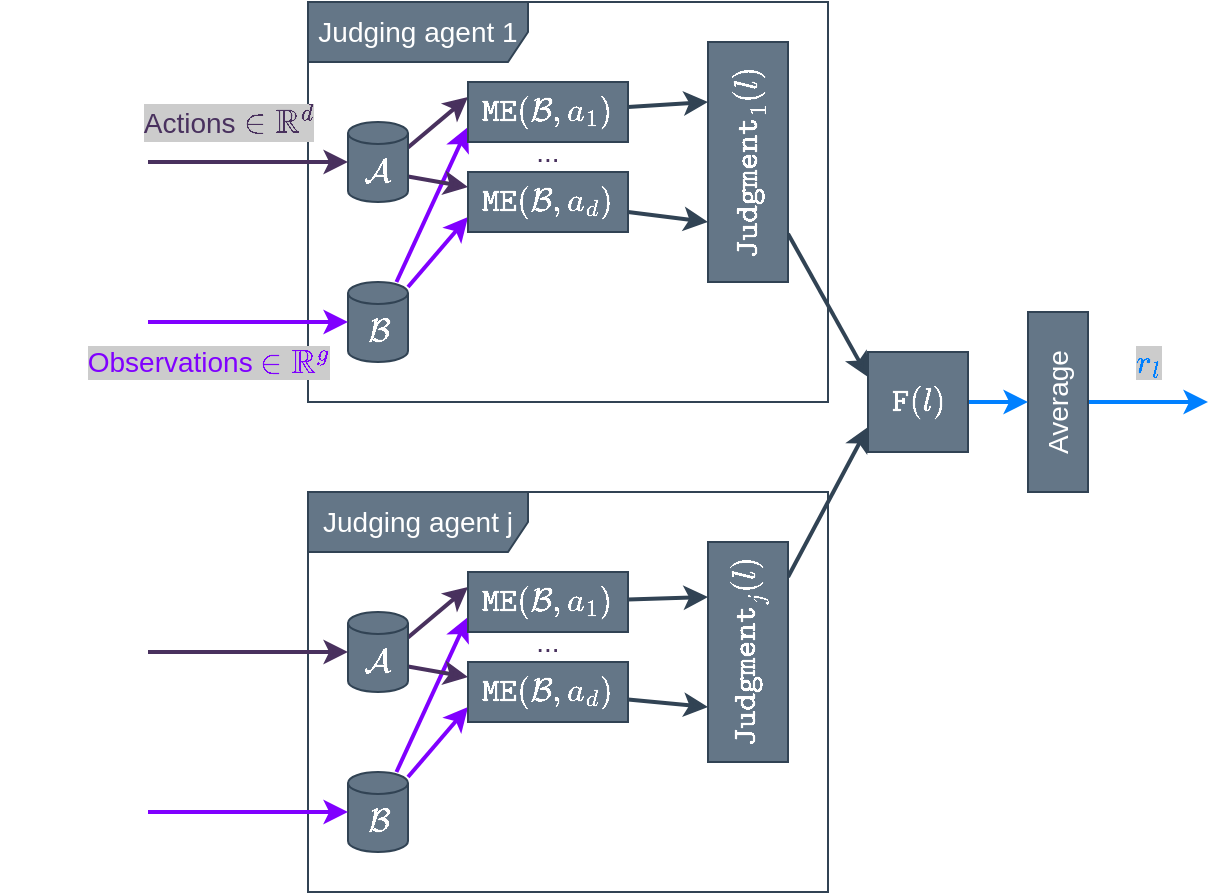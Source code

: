 <mxfile version="15.5.4" type="embed"><diagram id="23iRSUPoRavnBvh4doch" name="Page-1"><mxGraphModel dx="2030" dy="813" grid="1" gridSize="10" guides="1" tooltips="1" connect="1" arrows="1" fold="1" page="1" pageScale="1" pageWidth="827" pageHeight="1169" math="1" shadow="0"><root><mxCell id="0"/><mxCell id="1" parent="0"/><mxCell id="COyzQv1CGVzQHiNkBZlF-1" value="Judging agent 1" style="shape=umlFrame;whiteSpace=wrap;html=1;labelBackgroundColor=none;fontSize=14;fontColor=#ffffff;fillColor=#647687;strokeColor=#314354;width=110;height=30;" parent="1" vertex="1"><mxGeometry x="120" y="240" width="260" height="200" as="geometry"/></mxCell><mxCell id="COyzQv1CGVzQHiNkBZlF-10" style="edgeStyle=none;rounded=0;orthogonalLoop=1;jettySize=auto;html=1;entryX=0;entryY=0.75;entryDx=0;entryDy=0;labelBackgroundColor=#CCCCCC;fontSize=14;fontColor=#49315E;strokeColor=#8000FF;strokeWidth=2;" parent="1" source="COyzQv1CGVzQHiNkBZlF-2" target="COyzQv1CGVzQHiNkBZlF-8" edge="1"><mxGeometry relative="1" as="geometry"/></mxCell><mxCell id="COyzQv1CGVzQHiNkBZlF-11" style="edgeStyle=none;rounded=0;orthogonalLoop=1;jettySize=auto;html=1;entryX=0;entryY=0.75;entryDx=0;entryDy=0;labelBackgroundColor=#CCCCCC;fontSize=14;fontColor=#49315E;strokeColor=#8000FF;strokeWidth=2;" parent="1" source="COyzQv1CGVzQHiNkBZlF-2" target="COyzQv1CGVzQHiNkBZlF-6" edge="1"><mxGeometry relative="1" as="geometry"/></mxCell><mxCell id="COyzQv1CGVzQHiNkBZlF-2" value="\(\mathcal{B}\)" style="shape=cylinder3;whiteSpace=wrap;html=1;boundedLbl=1;backgroundOutline=1;size=5.5;labelBackgroundColor=none;fontSize=14;fontColor=#ffffff;fillColor=#647687;strokeColor=#314354;" parent="1" vertex="1"><mxGeometry x="140" y="380" width="30" height="40" as="geometry"/></mxCell><mxCell id="COyzQv1CGVzQHiNkBZlF-7" style="rounded=0;orthogonalLoop=1;jettySize=auto;html=1;exitX=1;exitY=0;exitDx=0;exitDy=12.75;exitPerimeter=0;entryX=0;entryY=0.25;entryDx=0;entryDy=0;labelBackgroundColor=#CCCCCC;fontSize=14;fontColor=#49315E;strokeColor=#49315E;strokeWidth=2;" parent="1" source="COyzQv1CGVzQHiNkBZlF-3" target="COyzQv1CGVzQHiNkBZlF-6" edge="1"><mxGeometry relative="1" as="geometry"/></mxCell><mxCell id="COyzQv1CGVzQHiNkBZlF-9" style="edgeStyle=none;rounded=0;orthogonalLoop=1;jettySize=auto;html=1;exitX=1;exitY=0;exitDx=0;exitDy=27.25;exitPerimeter=0;entryX=0;entryY=0.25;entryDx=0;entryDy=0;labelBackgroundColor=#CCCCCC;fontSize=14;fontColor=#49315E;strokeColor=#49315E;strokeWidth=2;" parent="1" source="COyzQv1CGVzQHiNkBZlF-3" target="COyzQv1CGVzQHiNkBZlF-8" edge="1"><mxGeometry relative="1" as="geometry"/></mxCell><mxCell id="COyzQv1CGVzQHiNkBZlF-3" value="\(\mathcal{A}\)" style="shape=cylinder3;whiteSpace=wrap;html=1;boundedLbl=1;backgroundOutline=1;size=5.5;labelBackgroundColor=none;fontSize=14;fontColor=#ffffff;fillColor=#647687;strokeColor=#314354;" parent="1" vertex="1"><mxGeometry x="140" y="300" width="30" height="40" as="geometry"/></mxCell><mxCell id="COyzQv1CGVzQHiNkBZlF-4" value="Observations \(\in \mathbb{R}^g\)" style="endArrow=classic;html=1;rounded=1;labelBackgroundColor=#CCCCCC;fontSize=14;fontColor=#8000FF;strokeColor=#8000FF;strokeWidth=2;entryX=0;entryY=0.5;entryDx=0;entryDy=0;entryPerimeter=0;" parent="1" target="COyzQv1CGVzQHiNkBZlF-2" edge="1"><mxGeometry x="-0.4" y="-20" width="50" height="50" relative="1" as="geometry"><mxPoint x="40" y="400" as="sourcePoint"/><mxPoint x="80" y="460" as="targetPoint"/><mxPoint as="offset"/></mxGeometry></mxCell><mxCell id="COyzQv1CGVzQHiNkBZlF-5" value="Actions \(\in \mathbb{R}^d\)" style="endArrow=classic;html=1;rounded=1;labelBackgroundColor=#CCCCCC;fontSize=14;fontColor=#49315E;strokeColor=#49315E;strokeWidth=2;entryX=0;entryY=0.5;entryDx=0;entryDy=0;entryPerimeter=0;" parent="1" target="COyzQv1CGVzQHiNkBZlF-3" edge="1"><mxGeometry x="-0.2" y="20" width="50" height="50" relative="1" as="geometry"><mxPoint x="40" y="320" as="sourcePoint"/><mxPoint x="100" y="150" as="targetPoint"/><mxPoint as="offset"/></mxGeometry></mxCell><mxCell id="COyzQv1CGVzQHiNkBZlF-14" style="edgeStyle=none;rounded=0;orthogonalLoop=1;jettySize=auto;html=1;entryX=0;entryY=0.25;entryDx=0;entryDy=0;labelBackgroundColor=#CCCCCC;fontSize=14;fontColor=#49315E;strokeColor=#314354;strokeWidth=2;fillColor=#647687;" parent="1" source="COyzQv1CGVzQHiNkBZlF-6" target="COyzQv1CGVzQHiNkBZlF-13" edge="1"><mxGeometry relative="1" as="geometry"/></mxCell><mxCell id="COyzQv1CGVzQHiNkBZlF-6" value="\(\texttt{ME}(\mathcal{B}, a_1)\)" style="rounded=0;whiteSpace=wrap;html=1;labelBackgroundColor=none;fontSize=14;fontColor=#ffffff;fillColor=#647687;strokeColor=#314354;" parent="1" vertex="1"><mxGeometry x="200" y="280" width="80" height="30" as="geometry"/></mxCell><mxCell id="COyzQv1CGVzQHiNkBZlF-15" style="edgeStyle=none;rounded=0;orthogonalLoop=1;jettySize=auto;html=1;entryX=0;entryY=0.75;entryDx=0;entryDy=0;labelBackgroundColor=#CCCCCC;fontSize=14;fontColor=#49315E;strokeColor=#314354;strokeWidth=2;fillColor=#647687;" parent="1" source="COyzQv1CGVzQHiNkBZlF-8" target="COyzQv1CGVzQHiNkBZlF-13" edge="1"><mxGeometry relative="1" as="geometry"/></mxCell><mxCell id="COyzQv1CGVzQHiNkBZlF-8" value="\(\texttt{ME}(\mathcal{B}, a_d)\)" style="rounded=0;whiteSpace=wrap;html=1;labelBackgroundColor=none;fontSize=14;fontColor=#ffffff;fillColor=#647687;strokeColor=#314354;" parent="1" vertex="1"><mxGeometry x="200" y="325" width="80" height="30" as="geometry"/></mxCell><mxCell id="COyzQv1CGVzQHiNkBZlF-12" value="..." style="text;html=1;strokeColor=none;fillColor=none;align=center;verticalAlign=middle;whiteSpace=wrap;rounded=0;labelBackgroundColor=none;fontSize=14;fontColor=#49315E;" parent="1" vertex="1"><mxGeometry x="210" y="310" width="60" height="10" as="geometry"/></mxCell><mxCell id="COyzQv1CGVzQHiNkBZlF-16" value="" style="edgeStyle=none;rounded=0;orthogonalLoop=1;jettySize=auto;html=1;labelBackgroundColor=#CCCCCC;fontSize=14;fontColor=#647687;strokeColor=#314354;strokeWidth=2;fillColor=#647687;entryX=0;entryY=0.25;entryDx=0;entryDy=0;" parent="1" source="COyzQv1CGVzQHiNkBZlF-13" target="3" edge="1"><mxGeometry x="-0.044" y="23" relative="1" as="geometry"><mxPoint x="470" y="320" as="targetPoint"/><mxPoint as="offset"/></mxGeometry></mxCell><mxCell id="COyzQv1CGVzQHiNkBZlF-13" value="\(\texttt{Judgment}_1(l)\)" style="rounded=0;whiteSpace=wrap;html=1;labelBackgroundColor=none;fontSize=14;fontColor=#ffffff;fillColor=#647687;strokeColor=#314354;horizontal=0;" parent="1" vertex="1"><mxGeometry x="320" y="260" width="40" height="120" as="geometry"/></mxCell><mxCell id="COyzQv1CGVzQHiNkBZlF-17" value="Judging agent j" style="shape=umlFrame;whiteSpace=wrap;html=1;labelBackgroundColor=none;fontSize=14;fontColor=#ffffff;fillColor=#647687;strokeColor=#314354;width=110;height=30;" parent="1" vertex="1"><mxGeometry x="120" y="485" width="260" height="200" as="geometry"/></mxCell><mxCell id="COyzQv1CGVzQHiNkBZlF-18" style="edgeStyle=none;rounded=0;orthogonalLoop=1;jettySize=auto;html=1;entryX=0;entryY=0.75;entryDx=0;entryDy=0;labelBackgroundColor=#CCCCCC;fontSize=14;fontColor=#49315E;strokeColor=#8000FF;strokeWidth=2;" parent="1" source="COyzQv1CGVzQHiNkBZlF-20" target="COyzQv1CGVzQHiNkBZlF-29" edge="1"><mxGeometry relative="1" as="geometry"/></mxCell><mxCell id="COyzQv1CGVzQHiNkBZlF-19" style="edgeStyle=none;rounded=0;orthogonalLoop=1;jettySize=auto;html=1;entryX=0;entryY=0.75;entryDx=0;entryDy=0;labelBackgroundColor=#CCCCCC;fontSize=14;fontColor=#49315E;strokeColor=#8000FF;strokeWidth=2;" parent="1" source="COyzQv1CGVzQHiNkBZlF-20" target="COyzQv1CGVzQHiNkBZlF-27" edge="1"><mxGeometry relative="1" as="geometry"/></mxCell><mxCell id="COyzQv1CGVzQHiNkBZlF-20" value="\(\mathcal{B}\)" style="shape=cylinder3;whiteSpace=wrap;html=1;boundedLbl=1;backgroundOutline=1;size=5.5;labelBackgroundColor=none;fontSize=14;fontColor=#ffffff;fillColor=#647687;strokeColor=#314354;" parent="1" vertex="1"><mxGeometry x="140" y="625" width="30" height="40" as="geometry"/></mxCell><mxCell id="COyzQv1CGVzQHiNkBZlF-21" style="rounded=0;orthogonalLoop=1;jettySize=auto;html=1;exitX=1;exitY=0;exitDx=0;exitDy=12.75;exitPerimeter=0;entryX=0;entryY=0.25;entryDx=0;entryDy=0;labelBackgroundColor=#CCCCCC;fontSize=14;fontColor=#49315E;strokeColor=#49315E;strokeWidth=2;" parent="1" source="COyzQv1CGVzQHiNkBZlF-23" target="COyzQv1CGVzQHiNkBZlF-27" edge="1"><mxGeometry relative="1" as="geometry"/></mxCell><mxCell id="COyzQv1CGVzQHiNkBZlF-22" style="edgeStyle=none;rounded=0;orthogonalLoop=1;jettySize=auto;html=1;exitX=1;exitY=0;exitDx=0;exitDy=27.25;exitPerimeter=0;entryX=0;entryY=0.25;entryDx=0;entryDy=0;labelBackgroundColor=#CCCCCC;fontSize=14;fontColor=#49315E;strokeColor=#49315E;strokeWidth=2;" parent="1" source="COyzQv1CGVzQHiNkBZlF-23" target="COyzQv1CGVzQHiNkBZlF-29" edge="1"><mxGeometry relative="1" as="geometry"/></mxCell><mxCell id="COyzQv1CGVzQHiNkBZlF-23" value="\(\mathcal{A}\)" style="shape=cylinder3;whiteSpace=wrap;html=1;boundedLbl=1;backgroundOutline=1;size=5.5;labelBackgroundColor=none;fontSize=14;fontColor=#ffffff;fillColor=#647687;strokeColor=#314354;" parent="1" vertex="1"><mxGeometry x="140" y="545" width="30" height="40" as="geometry"/></mxCell><mxCell id="COyzQv1CGVzQHiNkBZlF-24" value="" style="endArrow=classic;html=1;rounded=1;labelBackgroundColor=#CCCCCC;fontSize=14;fontColor=#8000FF;strokeColor=#8000FF;strokeWidth=2;entryX=0;entryY=0.5;entryDx=0;entryDy=0;entryPerimeter=0;" parent="1" target="COyzQv1CGVzQHiNkBZlF-20" edge="1"><mxGeometry x="-0.4" y="-20" width="50" height="50" relative="1" as="geometry"><mxPoint x="40" y="645" as="sourcePoint"/><mxPoint x="80" y="705" as="targetPoint"/><mxPoint as="offset"/></mxGeometry></mxCell><mxCell id="COyzQv1CGVzQHiNkBZlF-25" value="" style="endArrow=classic;html=1;rounded=1;labelBackgroundColor=#CCCCCC;fontSize=14;fontColor=#49315E;strokeColor=#49315E;strokeWidth=2;entryX=0;entryY=0.5;entryDx=0;entryDy=0;entryPerimeter=0;" parent="1" target="COyzQv1CGVzQHiNkBZlF-23" edge="1"><mxGeometry x="-0.2" y="20" width="50" height="50" relative="1" as="geometry"><mxPoint x="40" y="565" as="sourcePoint"/><mxPoint x="100" y="395" as="targetPoint"/><mxPoint as="offset"/></mxGeometry></mxCell><mxCell id="COyzQv1CGVzQHiNkBZlF-26" style="edgeStyle=none;rounded=0;orthogonalLoop=1;jettySize=auto;html=1;entryX=0;entryY=0.25;entryDx=0;entryDy=0;labelBackgroundColor=#CCCCCC;fontSize=14;fontColor=#49315E;strokeColor=#314354;strokeWidth=2;fillColor=#647687;" parent="1" source="COyzQv1CGVzQHiNkBZlF-27" target="COyzQv1CGVzQHiNkBZlF-31" edge="1"><mxGeometry relative="1" as="geometry"/></mxCell><mxCell id="COyzQv1CGVzQHiNkBZlF-27" value="\(\texttt{ME}(\mathcal{B}, a_1)\)" style="rounded=0;whiteSpace=wrap;html=1;labelBackgroundColor=none;fontSize=14;fontColor=#ffffff;fillColor=#647687;strokeColor=#314354;" parent="1" vertex="1"><mxGeometry x="200" y="525" width="80" height="30" as="geometry"/></mxCell><mxCell id="COyzQv1CGVzQHiNkBZlF-28" style="edgeStyle=none;rounded=0;orthogonalLoop=1;jettySize=auto;html=1;entryX=0;entryY=0.75;entryDx=0;entryDy=0;labelBackgroundColor=#CCCCCC;fontSize=14;fontColor=#49315E;strokeColor=#314354;strokeWidth=2;fillColor=#647687;" parent="1" source="COyzQv1CGVzQHiNkBZlF-29" target="COyzQv1CGVzQHiNkBZlF-31" edge="1"><mxGeometry relative="1" as="geometry"/></mxCell><mxCell id="COyzQv1CGVzQHiNkBZlF-29" value="\(\texttt{ME}(\mathcal{B}, a_d)\)" style="rounded=0;whiteSpace=wrap;html=1;labelBackgroundColor=none;fontSize=14;fontColor=#ffffff;fillColor=#647687;strokeColor=#314354;" parent="1" vertex="1"><mxGeometry x="200" y="570" width="80" height="30" as="geometry"/></mxCell><mxCell id="COyzQv1CGVzQHiNkBZlF-30" value="..." style="text;html=1;strokeColor=none;fillColor=none;align=center;verticalAlign=middle;whiteSpace=wrap;rounded=0;labelBackgroundColor=none;fontSize=14;fontColor=#49315E;" parent="1" vertex="1"><mxGeometry x="210" y="555" width="60" height="10" as="geometry"/></mxCell><mxCell id="COyzQv1CGVzQHiNkBZlF-32" value="" style="edgeStyle=none;rounded=0;orthogonalLoop=1;jettySize=auto;html=1;labelBackgroundColor=#CCCCCC;fontSize=14;fontColor=#647687;strokeColor=#314354;strokeWidth=2;fillColor=#647687;entryX=0;entryY=0.75;entryDx=0;entryDy=0;" parent="1" source="COyzQv1CGVzQHiNkBZlF-31" target="3" edge="1"><mxGeometry x="-0.035" y="-22" relative="1" as="geometry"><mxPoint x="480" y="565" as="targetPoint"/><mxPoint as="offset"/></mxGeometry></mxCell><mxCell id="COyzQv1CGVzQHiNkBZlF-31" value="\(\texttt{Judgment}_j(l)\)" style="rounded=0;whiteSpace=wrap;html=1;labelBackgroundColor=none;fontSize=14;fontColor=#ffffff;fillColor=#647687;strokeColor=#314354;horizontal=0;" parent="1" vertex="1"><mxGeometry x="320" y="510" width="40" height="110" as="geometry"/></mxCell><mxCell id="COyzQv1CGVzQHiNkBZlF-34" value="\(r_l\)" style="edgeStyle=none;rounded=0;orthogonalLoop=1;jettySize=auto;html=1;labelBackgroundColor=#CCCCCC;fontSize=14;fontColor=#0080FF;strokeColor=#0080FF;strokeWidth=2;fillColor=#1ba1e2;" parent="1" source="COyzQv1CGVzQHiNkBZlF-33" edge="1"><mxGeometry y="20" relative="1" as="geometry"><mxPoint x="570" y="440" as="targetPoint"/><mxPoint as="offset"/></mxGeometry></mxCell><mxCell id="COyzQv1CGVzQHiNkBZlF-33" value="Average" style="rounded=0;whiteSpace=wrap;html=1;labelBackgroundColor=none;fontSize=14;fontColor=#ffffff;direction=south;horizontal=0;fillColor=#647687;strokeColor=#314354;" parent="1" vertex="1"><mxGeometry x="480" y="395" width="30" height="90" as="geometry"/></mxCell><mxCell id="4" style="edgeStyle=orthogonalEdgeStyle;rounded=0;orthogonalLoop=1;jettySize=auto;html=1;entryX=0.5;entryY=1;entryDx=0;entryDy=0;strokeColor=#0080FF;strokeWidth=2;" edge="1" parent="1" source="3" target="COyzQv1CGVzQHiNkBZlF-33"><mxGeometry relative="1" as="geometry"/></mxCell><mxCell id="3" value="\(\texttt{F}(l)\)" style="rounded=0;whiteSpace=wrap;html=1;fillColor=#647687;fontColor=#ffffff;strokeColor=#314354;fontSize=14;" vertex="1" parent="1"><mxGeometry x="400" y="415" width="50" height="50" as="geometry"/></mxCell></root></mxGraphModel></diagram></mxfile>